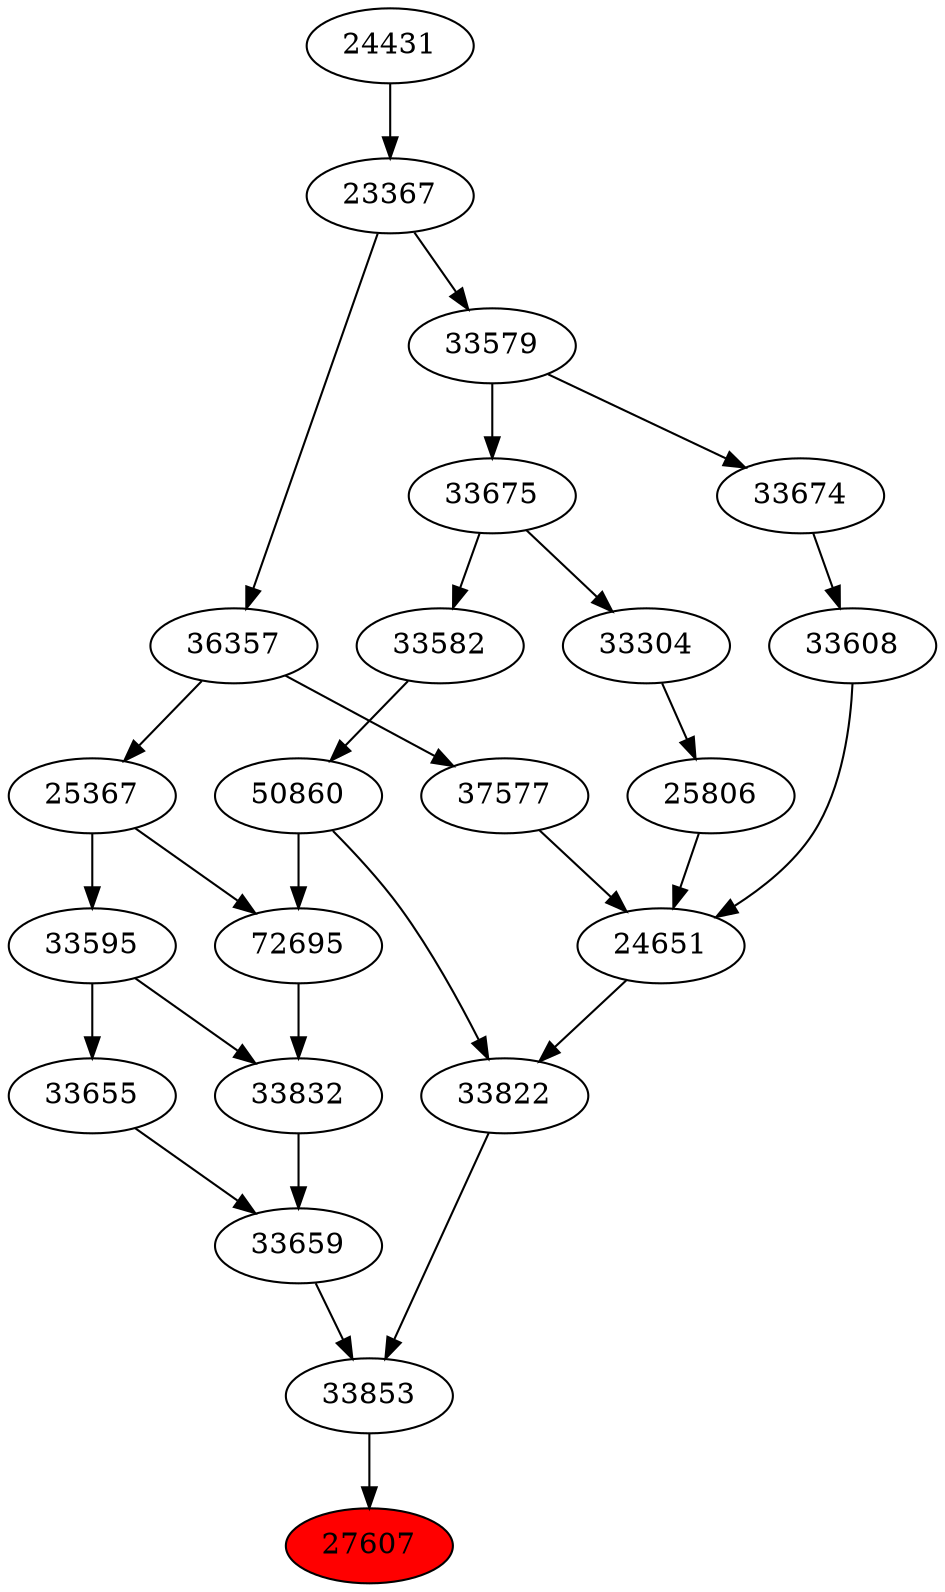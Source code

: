 strict digraph{ 
27607 [label="27607" fillcolor=red style=filled]
33853 -> 27607
33853 [label="33853"]
33659 -> 33853
33822 -> 33853
33659 [label="33659"]
33655 -> 33659
33832 -> 33659
33822 [label="33822"]
24651 -> 33822
50860 -> 33822
33655 [label="33655"]
33595 -> 33655
33832 [label="33832"]
72695 -> 33832
33595 -> 33832
24651 [label="24651"]
25806 -> 24651
33608 -> 24651
37577 -> 24651
50860 [label="50860"]
33582 -> 50860
33595 [label="33595"]
25367 -> 33595
72695 [label="72695"]
50860 -> 72695
25367 -> 72695
25806 [label="25806"]
33304 -> 25806
33608 [label="33608"]
33674 -> 33608
37577 [label="37577"]
36357 -> 37577
33582 [label="33582"]
33675 -> 33582
25367 [label="25367"]
36357 -> 25367
33304 [label="33304"]
33675 -> 33304
33674 [label="33674"]
33579 -> 33674
36357 [label="36357"]
23367 -> 36357
33675 [label="33675"]
33579 -> 33675
33579 [label="33579"]
23367 -> 33579
23367 [label="23367"]
24431 -> 23367
24431 [label="24431"]
}